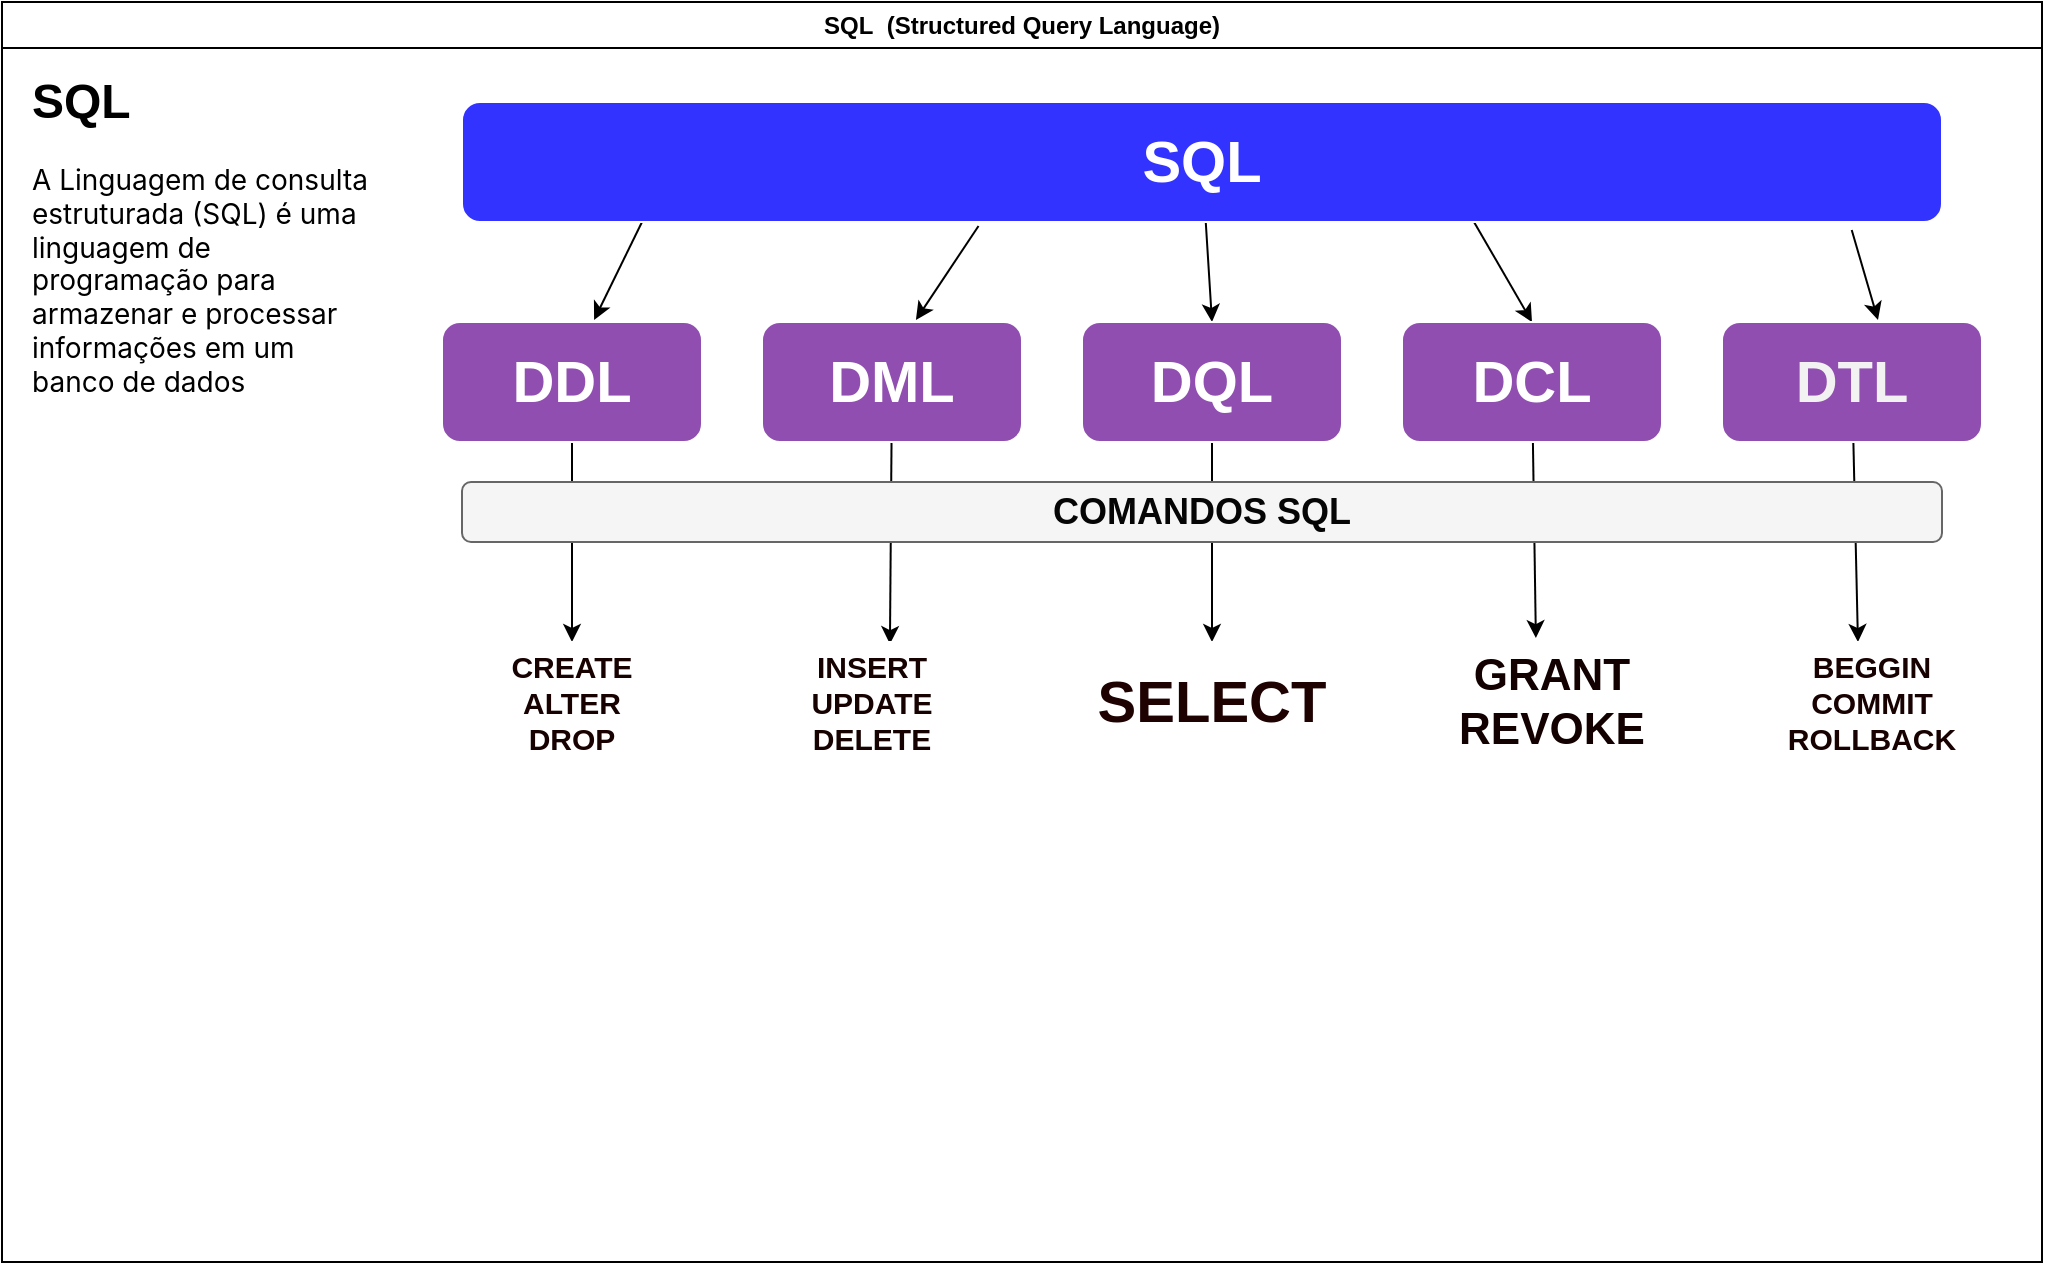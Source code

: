 <mxfile>
    <diagram id="FZoQNnuY2bF6ZyHFdKvj" name="Page-1">
        <mxGraphModel dx="2058" dy="787" grid="1" gridSize="10" guides="1" tooltips="1" connect="1" arrows="1" fold="1" page="1" pageScale="1" pageWidth="850" pageHeight="1100" math="0" shadow="0">
            <root>
                <mxCell id="0"/>
                <mxCell id="1" parent="0"/>
                <mxCell id="3" value="SQL&amp;nbsp; (Structured Query Language)" style="swimlane;whiteSpace=wrap;html=1;" parent="1" vertex="1">
                    <mxGeometry x="-180" y="50" width="1020" height="630" as="geometry"/>
                </mxCell>
                <mxCell id="4" value="&lt;h1&gt;&lt;span style=&quot;background-color: initial;&quot;&gt;SQL&lt;/span&gt;&lt;/h1&gt;&lt;h1&gt;&lt;div style=&quot;box-sizing: border-box; font-family: -apple-system, BlinkMacSystemFont, &amp;quot;Segoe UI&amp;quot;, system-ui, &amp;quot;Apple Color Emoji&amp;quot;, &amp;quot;Segoe UI Emoji&amp;quot;, &amp;quot;Segoe UI Web&amp;quot;, sans-serif; font-size: 14px; font-weight: 400;&quot;&gt;A Linguagem de consulta estruturada (SQL) é uma linguagem de programação para armazenar e processar informações em um banco de dados relacional.&lt;/div&gt;&lt;/h1&gt;" style="text;html=1;spacing=5;spacingTop=-20;whiteSpace=wrap;overflow=hidden;rounded=0;" parent="3" vertex="1">
                    <mxGeometry x="10" y="30" width="180" height="165" as="geometry"/>
                </mxCell>
                <mxCell id="10" style="edgeStyle=none;html=1;entryX=0.585;entryY=-0.017;entryDx=0;entryDy=0;entryPerimeter=0;fontSize=29;fontColor=#000000;" parent="3" target="7" edge="1">
                    <mxGeometry relative="1" as="geometry">
                        <mxPoint x="320" y="110" as="sourcePoint"/>
                    </mxGeometry>
                </mxCell>
                <mxCell id="11" style="edgeStyle=none;html=1;entryX=0.592;entryY=-0.017;entryDx=0;entryDy=0;entryPerimeter=0;fontSize=29;fontColor=#000000;exitX=0.349;exitY=1.033;exitDx=0;exitDy=0;exitPerimeter=0;" parent="3" source="5" target="8" edge="1">
                    <mxGeometry relative="1" as="geometry"/>
                </mxCell>
                <mxCell id="13" style="edgeStyle=none;html=1;entryX=0.5;entryY=0;entryDx=0;entryDy=0;fontSize=29;fontColor=#000000;" parent="3" source="5" target="12" edge="1">
                    <mxGeometry relative="1" as="geometry"/>
                </mxCell>
                <mxCell id="16" style="edgeStyle=none;html=1;entryX=0.5;entryY=0;entryDx=0;entryDy=0;fontSize=29;fontColor=#000000;exitX=0.683;exitY=0.983;exitDx=0;exitDy=0;exitPerimeter=0;" parent="3" source="5" target="14" edge="1">
                    <mxGeometry relative="1" as="geometry"/>
                </mxCell>
                <mxCell id="17" style="edgeStyle=none;html=1;entryX=0.6;entryY=-0.017;entryDx=0;entryDy=0;entryPerimeter=0;fontSize=29;fontColor=#000000;exitX=0.939;exitY=1.067;exitDx=0;exitDy=0;exitPerimeter=0;" parent="3" source="5" target="15" edge="1">
                    <mxGeometry relative="1" as="geometry"/>
                </mxCell>
                <mxCell id="5" value="&lt;b&gt;&lt;font color=&quot;#ffffff&quot; style=&quot;font-size: 29px;&quot;&gt;SQL&lt;/font&gt;&lt;/b&gt;" style="rounded=1;whiteSpace=wrap;html=1;fillColor=#3333FF;strokeColor=#FFFFFF;" parent="3" vertex="1">
                    <mxGeometry x="230" y="50" width="740" height="60" as="geometry"/>
                </mxCell>
                <mxCell id="30" style="edgeStyle=none;html=1;entryX=0.5;entryY=0;entryDx=0;entryDy=0;fontSize=15;" edge="1" parent="3" source="7" target="29">
                    <mxGeometry relative="1" as="geometry"/>
                </mxCell>
                <mxCell id="7" value="&lt;b&gt;&lt;font color=&quot;#ffffff&quot; style=&quot;font-size: 29px;&quot;&gt;DDL&lt;/font&gt;&lt;/b&gt;" style="rounded=1;whiteSpace=wrap;html=1;fillColor=#904fb0;strokeColor=#FFFFFF;" parent="3" vertex="1">
                    <mxGeometry x="220" y="160" width="130" height="60" as="geometry"/>
                </mxCell>
                <mxCell id="28" style="edgeStyle=none;html=1;entryX=0.569;entryY=0.017;entryDx=0;entryDy=0;entryPerimeter=0;fontSize=15;" edge="1" parent="3" source="8" target="27">
                    <mxGeometry relative="1" as="geometry"/>
                </mxCell>
                <mxCell id="8" value="&lt;b&gt;&lt;font color=&quot;#ffffff&quot; style=&quot;font-size: 29px;&quot;&gt;DML&lt;/font&gt;&lt;/b&gt;" style="rounded=1;whiteSpace=wrap;html=1;fillColor=#904fb0;strokeColor=#FFFFFF;" parent="3" vertex="1">
                    <mxGeometry x="380" y="160" width="130" height="60" as="geometry"/>
                </mxCell>
                <mxCell id="22" style="edgeStyle=none;html=1;entryX=0.5;entryY=0;entryDx=0;entryDy=0;fontSize=18;fontColor=#050505;" parent="3" source="12" target="21" edge="1">
                    <mxGeometry relative="1" as="geometry"/>
                </mxCell>
                <mxCell id="12" value="&lt;b&gt;&lt;font color=&quot;#ffffff&quot; style=&quot;font-size: 29px;&quot;&gt;DQL&lt;/font&gt;&lt;/b&gt;" style="rounded=1;whiteSpace=wrap;html=1;fillColor=#904fb0;strokeColor=#FFFFFF;" parent="3" vertex="1">
                    <mxGeometry x="540" y="160" width="130" height="60" as="geometry"/>
                </mxCell>
                <mxCell id="24" style="edgeStyle=none;html=1;entryX=0.438;entryY=-0.033;entryDx=0;entryDy=0;entryPerimeter=0;fontSize=22;" edge="1" parent="3" source="14" target="23">
                    <mxGeometry relative="1" as="geometry"/>
                </mxCell>
                <mxCell id="14" value="&lt;b&gt;&lt;font color=&quot;#ffffff&quot; style=&quot;font-size: 29px;&quot;&gt;DCL&lt;/font&gt;&lt;/b&gt;" style="rounded=1;whiteSpace=wrap;html=1;fillColor=#904fb0;strokeColor=#FFFFFF;" parent="3" vertex="1">
                    <mxGeometry x="700" y="160" width="130" height="60" as="geometry"/>
                </mxCell>
                <mxCell id="26" style="edgeStyle=none;html=1;entryX=0.446;entryY=0;entryDx=0;entryDy=0;entryPerimeter=0;fontSize=15;" edge="1" parent="3" source="15" target="25">
                    <mxGeometry relative="1" as="geometry"/>
                </mxCell>
                <mxCell id="15" value="&lt;b&gt;&lt;font color=&quot;#f2f2f2&quot; style=&quot;font-size: 29px;&quot;&gt;DTL&lt;/font&gt;&lt;/b&gt;" style="rounded=1;whiteSpace=wrap;html=1;fillColor=#904fb0;strokeColor=#FFFFFF;" parent="3" vertex="1">
                    <mxGeometry x="860" y="160" width="130" height="60" as="geometry"/>
                </mxCell>
                <mxCell id="20" value="&lt;b&gt;&lt;font color=&quot;#050505&quot; style=&quot;font-size: 18px;&quot;&gt;COMANDOS SQL&lt;/font&gt;&lt;/b&gt;" style="rounded=1;whiteSpace=wrap;html=1;fillColor=#f5f5f5;strokeColor=#666666;fontColor=#333333;" parent="3" vertex="1">
                    <mxGeometry x="230" y="240" width="740" height="30" as="geometry"/>
                </mxCell>
                <mxCell id="21" value="&lt;b&gt;&lt;font color=&quot;#1e0101&quot; style=&quot;font-size: 29px;&quot;&gt;SELECT&lt;/font&gt;&lt;/b&gt;" style="rounded=1;whiteSpace=wrap;html=1;fillColor=#FFFFFF;strokeColor=#FFFFFF;" parent="3" vertex="1">
                    <mxGeometry x="540" y="320" width="130" height="60" as="geometry"/>
                </mxCell>
                <mxCell id="23" value="&lt;b style=&quot;font-size: 22px;&quot;&gt;&lt;font style=&quot;font-size: 22px;&quot;&gt;&lt;font color=&quot;#130101&quot;&gt;GRANT&lt;br&gt;REVOKE&lt;/font&gt;&lt;br&gt;&lt;/font&gt;&lt;/b&gt;" style="rounded=1;whiteSpace=wrap;html=1;fillColor=#FFFFFF;strokeColor=#FFFFFF;" parent="3" vertex="1">
                    <mxGeometry x="710" y="320" width="130" height="60" as="geometry"/>
                </mxCell>
                <mxCell id="25" value="&lt;b style=&quot;font-size: 15px;&quot;&gt;&lt;font style=&quot;font-size: 15px;&quot;&gt;&lt;font color=&quot;#180101&quot;&gt;BEGGIN&lt;br&gt;COMMIT&lt;br&gt;ROLLBACK&lt;/font&gt;&lt;br&gt;&lt;/font&gt;&lt;/b&gt;" style="rounded=1;whiteSpace=wrap;html=1;fillColor=#FFFFFF;strokeColor=#FFFFFF;" vertex="1" parent="3">
                    <mxGeometry x="870" y="320" width="130" height="60" as="geometry"/>
                </mxCell>
                <mxCell id="27" value="&lt;b style=&quot;font-size: 15px;&quot;&gt;&lt;font style=&quot;font-size: 15px;&quot;&gt;&lt;font color=&quot;#170202&quot;&gt;INSERT&lt;br&gt;UPDATE&lt;br&gt;DELETE&lt;/font&gt;&lt;br&gt;&lt;/font&gt;&lt;/b&gt;" style="rounded=1;whiteSpace=wrap;html=1;fillColor=#FFFFFF;strokeColor=#FFFFFF;" vertex="1" parent="3">
                    <mxGeometry x="370" y="320" width="130" height="60" as="geometry"/>
                </mxCell>
                <mxCell id="29" value="&lt;b style=&quot;font-size: 15px;&quot;&gt;&lt;font style=&quot;font-size: 15px;&quot;&gt;&lt;font color=&quot;#180101&quot;&gt;CREATE&lt;br&gt;ALTER&lt;br&gt;DROP&lt;/font&gt;&lt;br&gt;&lt;/font&gt;&lt;/b&gt;" style="rounded=1;whiteSpace=wrap;html=1;fillColor=#FFFFFF;strokeColor=#FFFFFF;" vertex="1" parent="3">
                    <mxGeometry x="220" y="320" width="130" height="60" as="geometry"/>
                </mxCell>
            </root>
        </mxGraphModel>
    </diagram>
</mxfile>